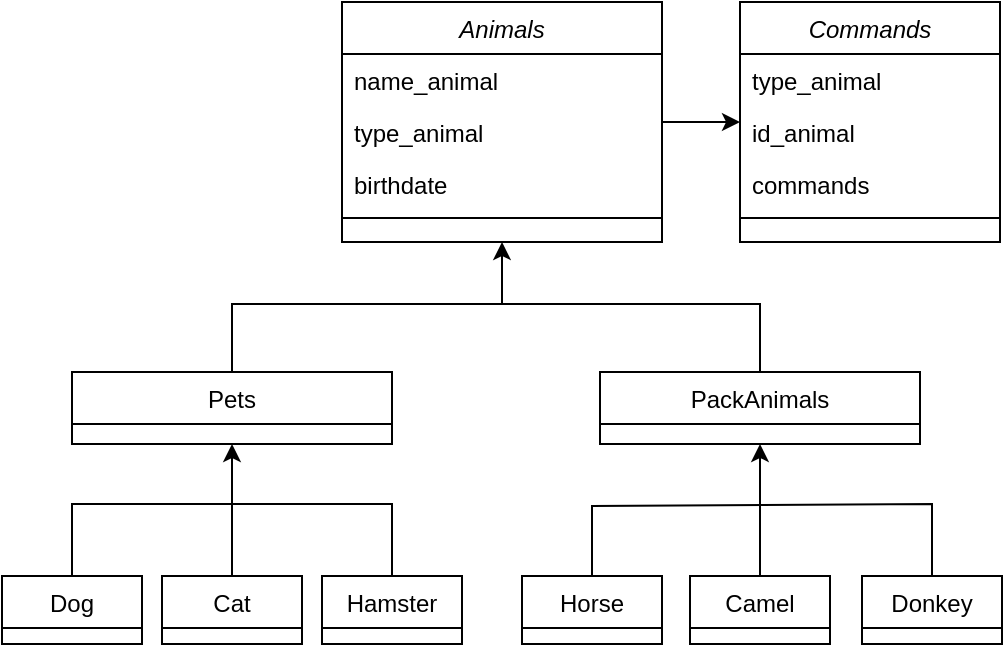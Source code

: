 <mxfile version="22.0.8" type="device">
  <diagram id="C5RBs43oDa-KdzZeNtuy" name="Page-1">
    <mxGraphModel dx="724" dy="374" grid="0" gridSize="10" guides="1" tooltips="1" connect="1" arrows="1" fold="1" page="1" pageScale="1" pageWidth="827" pageHeight="1169" background="#ffffff" math="0" shadow="0">
      <root>
        <mxCell id="WIyWlLk6GJQsqaUBKTNV-0" />
        <mxCell id="WIyWlLk6GJQsqaUBKTNV-1" parent="WIyWlLk6GJQsqaUBKTNV-0" />
        <mxCell id="zGl3aAuRc2i_hGcbkyCQ-44" value="" style="edgeStyle=orthogonalEdgeStyle;rounded=0;orthogonalLoop=1;jettySize=auto;html=1;" edge="1" parent="WIyWlLk6GJQsqaUBKTNV-1" source="zkfFHV4jXpPFQw0GAbJ--0" target="zGl3aAuRc2i_hGcbkyCQ-38">
          <mxGeometry relative="1" as="geometry" />
        </mxCell>
        <mxCell id="zkfFHV4jXpPFQw0GAbJ--0" value="Animals" style="swimlane;fontStyle=2;align=center;verticalAlign=top;childLayout=stackLayout;horizontal=1;startSize=26;horizontalStack=0;resizeParent=1;resizeLast=0;collapsible=1;marginBottom=0;rounded=0;shadow=0;strokeWidth=1;" parent="WIyWlLk6GJQsqaUBKTNV-1" vertex="1">
          <mxGeometry x="191" y="29" width="160" height="120" as="geometry">
            <mxRectangle x="230" y="140" width="160" height="26" as="alternateBounds" />
          </mxGeometry>
        </mxCell>
        <mxCell id="zkfFHV4jXpPFQw0GAbJ--1" value="name_animal" style="text;align=left;verticalAlign=top;spacingLeft=4;spacingRight=4;overflow=hidden;rotatable=0;points=[[0,0.5],[1,0.5]];portConstraint=eastwest;" parent="zkfFHV4jXpPFQw0GAbJ--0" vertex="1">
          <mxGeometry y="26" width="160" height="26" as="geometry" />
        </mxCell>
        <mxCell id="zkfFHV4jXpPFQw0GAbJ--2" value="type_animal" style="text;align=left;verticalAlign=top;spacingLeft=4;spacingRight=4;overflow=hidden;rotatable=0;points=[[0,0.5],[1,0.5]];portConstraint=eastwest;rounded=0;shadow=0;html=0;" parent="zkfFHV4jXpPFQw0GAbJ--0" vertex="1">
          <mxGeometry y="52" width="160" height="26" as="geometry" />
        </mxCell>
        <mxCell id="zkfFHV4jXpPFQw0GAbJ--3" value="birthdate" style="text;align=left;verticalAlign=top;spacingLeft=4;spacingRight=4;overflow=hidden;rotatable=0;points=[[0,0.5],[1,0.5]];portConstraint=eastwest;rounded=0;shadow=0;html=0;" parent="zkfFHV4jXpPFQw0GAbJ--0" vertex="1">
          <mxGeometry y="78" width="160" height="26" as="geometry" />
        </mxCell>
        <mxCell id="zkfFHV4jXpPFQw0GAbJ--4" value="" style="line;html=1;strokeWidth=1;align=left;verticalAlign=middle;spacingTop=-1;spacingLeft=3;spacingRight=3;rotatable=0;labelPosition=right;points=[];portConstraint=eastwest;" parent="zkfFHV4jXpPFQw0GAbJ--0" vertex="1">
          <mxGeometry y="104" width="160" height="8" as="geometry" />
        </mxCell>
        <mxCell id="zkfFHV4jXpPFQw0GAbJ--6" value="Pets" style="swimlane;fontStyle=0;align=center;verticalAlign=top;childLayout=stackLayout;horizontal=1;startSize=26;horizontalStack=0;resizeParent=1;resizeLast=0;collapsible=1;marginBottom=0;rounded=0;shadow=0;strokeWidth=1;" parent="WIyWlLk6GJQsqaUBKTNV-1" vertex="1">
          <mxGeometry x="56" y="214" width="160" height="36" as="geometry">
            <mxRectangle x="130" y="380" width="160" height="26" as="alternateBounds" />
          </mxGeometry>
        </mxCell>
        <mxCell id="zkfFHV4jXpPFQw0GAbJ--13" value="PackAnimals" style="swimlane;fontStyle=0;align=center;verticalAlign=top;childLayout=stackLayout;horizontal=1;startSize=26;horizontalStack=0;resizeParent=1;resizeLast=0;collapsible=1;marginBottom=0;rounded=0;shadow=0;strokeWidth=1;" parent="WIyWlLk6GJQsqaUBKTNV-1" vertex="1">
          <mxGeometry x="320" y="214" width="160" height="36" as="geometry">
            <mxRectangle x="340" y="380" width="170" height="26" as="alternateBounds" />
          </mxGeometry>
        </mxCell>
        <mxCell id="zGl3aAuRc2i_hGcbkyCQ-1" value="Dog" style="swimlane;fontStyle=0;align=center;verticalAlign=top;childLayout=stackLayout;horizontal=1;startSize=26;horizontalStack=0;resizeParent=1;resizeLast=0;collapsible=1;marginBottom=0;rounded=0;shadow=0;strokeWidth=1;" vertex="1" parent="WIyWlLk6GJQsqaUBKTNV-1">
          <mxGeometry x="21" y="316" width="70" height="34" as="geometry">
            <mxRectangle x="50" y="416" width="160" height="26" as="alternateBounds" />
          </mxGeometry>
        </mxCell>
        <mxCell id="zGl3aAuRc2i_hGcbkyCQ-31" value="" style="edgeStyle=orthogonalEdgeStyle;rounded=0;orthogonalLoop=1;jettySize=auto;html=1;entryX=0.5;entryY=1;entryDx=0;entryDy=0;" edge="1" parent="WIyWlLk6GJQsqaUBKTNV-1" source="zGl3aAuRc2i_hGcbkyCQ-3" target="zkfFHV4jXpPFQw0GAbJ--6">
          <mxGeometry relative="1" as="geometry">
            <mxPoint x="136" y="274" as="targetPoint" />
          </mxGeometry>
        </mxCell>
        <mxCell id="zGl3aAuRc2i_hGcbkyCQ-3" value="Cat" style="swimlane;fontStyle=0;align=center;verticalAlign=top;childLayout=stackLayout;horizontal=1;startSize=26;horizontalStack=0;resizeParent=1;resizeLast=0;collapsible=1;marginBottom=0;rounded=0;shadow=0;strokeWidth=1;" vertex="1" parent="WIyWlLk6GJQsqaUBKTNV-1">
          <mxGeometry x="101" y="316" width="70" height="34" as="geometry">
            <mxRectangle x="130" y="416" width="160" height="26" as="alternateBounds" />
          </mxGeometry>
        </mxCell>
        <mxCell id="zGl3aAuRc2i_hGcbkyCQ-5" value="Hamster" style="swimlane;fontStyle=0;align=center;verticalAlign=top;childLayout=stackLayout;horizontal=1;startSize=26;horizontalStack=0;resizeParent=1;resizeLast=0;collapsible=1;marginBottom=0;rounded=0;shadow=0;strokeWidth=1;" vertex="1" parent="WIyWlLk6GJQsqaUBKTNV-1">
          <mxGeometry x="181" y="316" width="70" height="34" as="geometry">
            <mxRectangle x="210" y="416" width="160" height="26" as="alternateBounds" />
          </mxGeometry>
        </mxCell>
        <mxCell id="zGl3aAuRc2i_hGcbkyCQ-7" value="Horse" style="swimlane;fontStyle=0;align=center;verticalAlign=top;childLayout=stackLayout;horizontal=1;startSize=26;horizontalStack=0;resizeParent=1;resizeLast=0;collapsible=1;marginBottom=0;rounded=0;shadow=0;strokeWidth=1;" vertex="1" parent="WIyWlLk6GJQsqaUBKTNV-1">
          <mxGeometry x="281" y="316" width="70" height="34" as="geometry">
            <mxRectangle x="130" y="380" width="160" height="26" as="alternateBounds" />
          </mxGeometry>
        </mxCell>
        <mxCell id="zGl3aAuRc2i_hGcbkyCQ-9" value="Camel" style="swimlane;fontStyle=0;align=center;verticalAlign=top;childLayout=stackLayout;horizontal=1;startSize=26;horizontalStack=0;resizeParent=1;resizeLast=0;collapsible=1;marginBottom=0;rounded=0;shadow=0;strokeWidth=1;" vertex="1" parent="WIyWlLk6GJQsqaUBKTNV-1">
          <mxGeometry x="365" y="316" width="70" height="34" as="geometry">
            <mxRectangle x="130" y="380" width="160" height="26" as="alternateBounds" />
          </mxGeometry>
        </mxCell>
        <mxCell id="zGl3aAuRc2i_hGcbkyCQ-11" value="Donkey" style="swimlane;fontStyle=0;align=center;verticalAlign=top;childLayout=stackLayout;horizontal=1;startSize=26;horizontalStack=0;resizeParent=1;resizeLast=0;collapsible=1;marginBottom=0;rounded=0;shadow=0;strokeWidth=1;" vertex="1" parent="WIyWlLk6GJQsqaUBKTNV-1">
          <mxGeometry x="451" y="316" width="70" height="34" as="geometry">
            <mxRectangle x="130" y="380" width="160" height="26" as="alternateBounds" />
          </mxGeometry>
        </mxCell>
        <mxCell id="zGl3aAuRc2i_hGcbkyCQ-29" value="" style="endArrow=none;html=1;rounded=0;entryX=0.5;entryY=0;entryDx=0;entryDy=0;exitX=0.5;exitY=0;exitDx=0;exitDy=0;" edge="1" parent="WIyWlLk6GJQsqaUBKTNV-1" source="zGl3aAuRc2i_hGcbkyCQ-1" target="zGl3aAuRc2i_hGcbkyCQ-5">
          <mxGeometry width="50" height="50" relative="1" as="geometry">
            <mxPoint x="61" y="280" as="sourcePoint" />
            <mxPoint x="301" y="220" as="targetPoint" />
            <Array as="points">
              <mxPoint x="56" y="280" />
              <mxPoint x="216" y="280" />
            </Array>
          </mxGeometry>
        </mxCell>
        <mxCell id="zGl3aAuRc2i_hGcbkyCQ-33" value="" style="endArrow=classic;html=1;rounded=0;exitX=0.5;exitY=0;exitDx=0;exitDy=0;entryX=0.5;entryY=1;entryDx=0;entryDy=0;" edge="1" parent="WIyWlLk6GJQsqaUBKTNV-1" source="zkfFHV4jXpPFQw0GAbJ--6" target="zkfFHV4jXpPFQw0GAbJ--0">
          <mxGeometry width="50" height="50" relative="1" as="geometry">
            <mxPoint x="131" y="214" as="sourcePoint" />
            <mxPoint x="271" y="160" as="targetPoint" />
            <Array as="points">
              <mxPoint x="136" y="180" />
              <mxPoint x="271" y="180" />
            </Array>
          </mxGeometry>
        </mxCell>
        <mxCell id="zGl3aAuRc2i_hGcbkyCQ-34" value="" style="edgeStyle=orthogonalEdgeStyle;rounded=0;orthogonalLoop=1;jettySize=auto;html=1;entryX=0.5;entryY=1;entryDx=0;entryDy=0;" edge="1" parent="WIyWlLk6GJQsqaUBKTNV-1">
          <mxGeometry relative="1" as="geometry">
            <mxPoint x="400" y="316" as="sourcePoint" />
            <mxPoint x="400" y="250" as="targetPoint" />
          </mxGeometry>
        </mxCell>
        <mxCell id="zGl3aAuRc2i_hGcbkyCQ-35" value="" style="endArrow=none;html=1;rounded=0;entryX=0.5;entryY=0;entryDx=0;entryDy=0;exitX=0.5;exitY=0;exitDx=0;exitDy=0;strokeWidth=1;endSize=0;startSize=0;jumpSize=0;" edge="1" parent="WIyWlLk6GJQsqaUBKTNV-1" source="zGl3aAuRc2i_hGcbkyCQ-7" target="zGl3aAuRc2i_hGcbkyCQ-11">
          <mxGeometry width="50" height="50" relative="1" as="geometry">
            <mxPoint x="316" y="317" as="sourcePoint" />
            <mxPoint x="476" y="317" as="targetPoint" />
            <Array as="points">
              <mxPoint x="316" y="281" />
              <mxPoint x="486" y="280" />
            </Array>
          </mxGeometry>
        </mxCell>
        <mxCell id="zGl3aAuRc2i_hGcbkyCQ-37" value="" style="endArrow=none;html=1;rounded=0;exitX=0.5;exitY=0;exitDx=0;exitDy=0;" edge="1" parent="WIyWlLk6GJQsqaUBKTNV-1" source="zkfFHV4jXpPFQw0GAbJ--13">
          <mxGeometry width="50" height="50" relative="1" as="geometry">
            <mxPoint x="251" y="150" as="sourcePoint" />
            <mxPoint x="271" y="180" as="targetPoint" />
            <Array as="points">
              <mxPoint x="400" y="180" />
            </Array>
          </mxGeometry>
        </mxCell>
        <mxCell id="zGl3aAuRc2i_hGcbkyCQ-38" value="Commands" style="swimlane;fontStyle=2;align=center;verticalAlign=top;childLayout=stackLayout;horizontal=1;startSize=26;horizontalStack=0;resizeParent=1;resizeLast=0;collapsible=1;marginBottom=0;rounded=0;shadow=0;strokeWidth=1;" vertex="1" parent="WIyWlLk6GJQsqaUBKTNV-1">
          <mxGeometry x="390" y="29" width="130" height="120" as="geometry">
            <mxRectangle x="230" y="140" width="160" height="26" as="alternateBounds" />
          </mxGeometry>
        </mxCell>
        <mxCell id="zGl3aAuRc2i_hGcbkyCQ-39" value="type_animal" style="text;align=left;verticalAlign=top;spacingLeft=4;spacingRight=4;overflow=hidden;rotatable=0;points=[[0,0.5],[1,0.5]];portConstraint=eastwest;" vertex="1" parent="zGl3aAuRc2i_hGcbkyCQ-38">
          <mxGeometry y="26" width="130" height="26" as="geometry" />
        </mxCell>
        <mxCell id="zGl3aAuRc2i_hGcbkyCQ-40" value="id_animal" style="text;align=left;verticalAlign=top;spacingLeft=4;spacingRight=4;overflow=hidden;rotatable=0;points=[[0,0.5],[1,0.5]];portConstraint=eastwest;rounded=0;shadow=0;html=0;" vertex="1" parent="zGl3aAuRc2i_hGcbkyCQ-38">
          <mxGeometry y="52" width="130" height="26" as="geometry" />
        </mxCell>
        <mxCell id="zGl3aAuRc2i_hGcbkyCQ-41" value="commands" style="text;align=left;verticalAlign=top;spacingLeft=4;spacingRight=4;overflow=hidden;rotatable=0;points=[[0,0.5],[1,0.5]];portConstraint=eastwest;rounded=0;shadow=0;html=0;" vertex="1" parent="zGl3aAuRc2i_hGcbkyCQ-38">
          <mxGeometry y="78" width="130" height="26" as="geometry" />
        </mxCell>
        <mxCell id="zGl3aAuRc2i_hGcbkyCQ-42" value="" style="line;html=1;strokeWidth=1;align=left;verticalAlign=middle;spacingTop=-1;spacingLeft=3;spacingRight=3;rotatable=0;labelPosition=right;points=[];portConstraint=eastwest;" vertex="1" parent="zGl3aAuRc2i_hGcbkyCQ-38">
          <mxGeometry y="104" width="130" height="8" as="geometry" />
        </mxCell>
      </root>
    </mxGraphModel>
  </diagram>
</mxfile>
